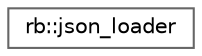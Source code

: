 digraph "Graphical Class Hierarchy"
{
 // LATEX_PDF_SIZE
  bgcolor="transparent";
  edge [fontname=Helvetica,fontsize=10,labelfontname=Helvetica,labelfontsize=10];
  node [fontname=Helvetica,fontsize=10,shape=box,height=0.2,width=0.4];
  rankdir="LR";
  Node0 [label="rb::json_loader",height=0.2,width=0.4,color="grey40", fillcolor="white", style="filled",URL="$classrb_1_1json__loader.html",tooltip="Basically, you can just use json directly, but for convenient we create another utility class to fit ..."];
}
